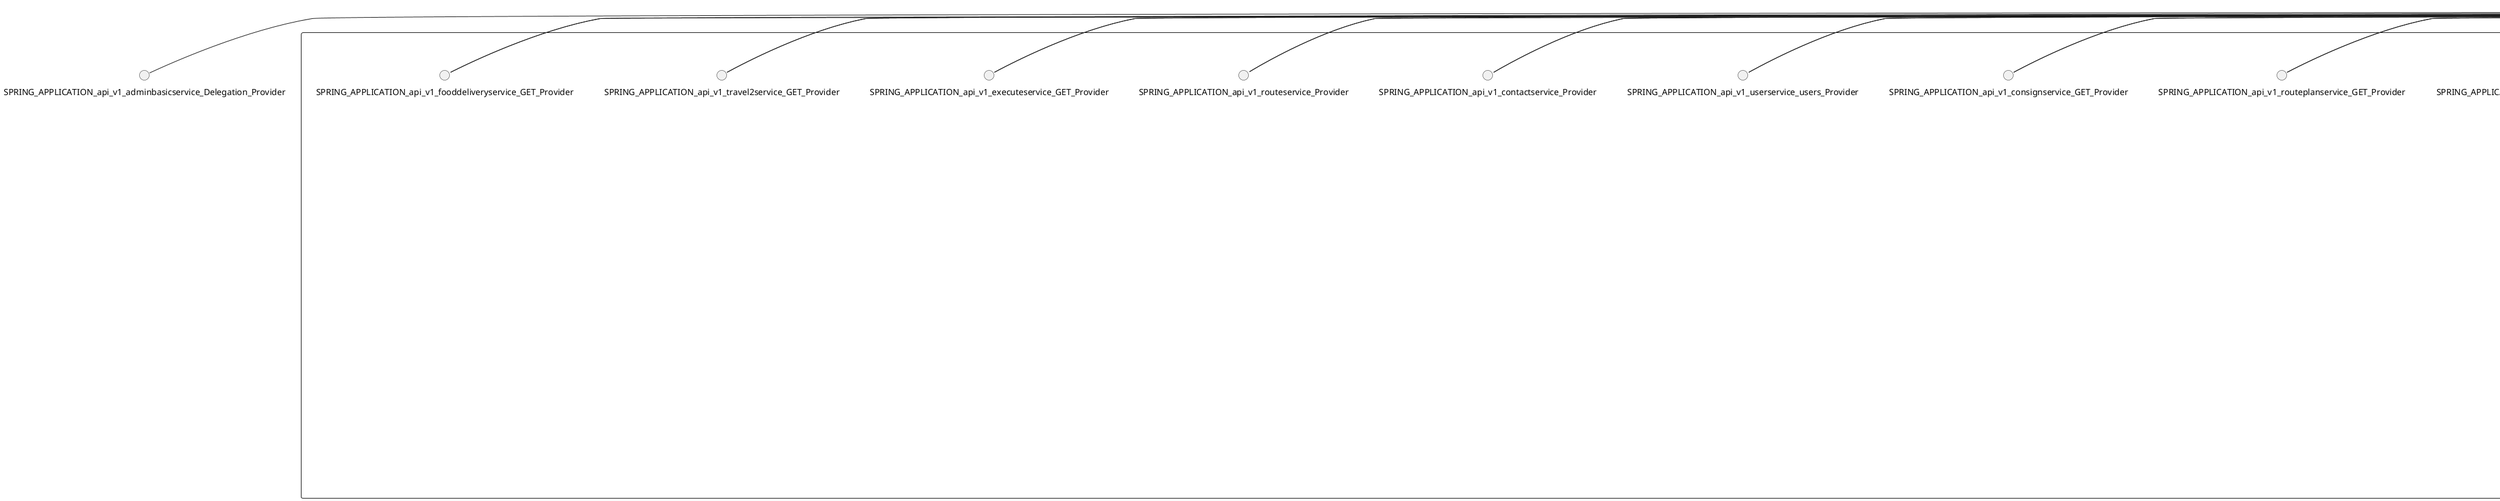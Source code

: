 @startuml
skinparam fixCircleLabelOverlapping true
() SPRING_APPLICATION_api_v1_adminbasicservice_Delegation_Provider
() SPRING_APPLICATION_api_v1_adminorderservice_GET_Delegation_Provider
() SPRING_APPLICATION_api_v1_adminrouteservice_GET_Delegation_Provider
() SPRING_APPLICATION_api_v1_admintravelservice_GET_Delegation_Provider
() SPRING_APPLICATION_api_v1_adminuserservice_users_Delegation_Provider
() SPRING_APPLICATION_api_v1_assuranceservice_Delegation_Provider
() SPRING_APPLICATION_api_v1_auth_POST_Delegation_Provider
() SPRING_APPLICATION_api_v1_basicservice_GET_Delegation_Provider
() SPRING_APPLICATION_api_v1_cancelservice_GET_Delegation_Provider
() SPRING_APPLICATION_api_v1_configservice_GET_Delegation_Provider
() SPRING_APPLICATION_api_v1_consignpriceservice_GET_Delegation_Provider
() SPRING_APPLICATION_api_v1_consignservice_GET_Delegation_Provider
() SPRING_APPLICATION_api_v1_contactservice_Delegation_Provider
() SPRING_APPLICATION_api_v1_executeservice_GET_Delegation_Provider
() SPRING_APPLICATION_api_v1_fooddeliveryservice_GET_Delegation_Provider
() SPRING_APPLICATION_api_v1_foodservice_Delegation_Provider
() SPRING_APPLICATION_api_v1_inside_pay_service_GET_Delegation_Provider
() SPRING_APPLICATION_api_v1_notifyservice_GET_Delegation_Provider
() SPRING_APPLICATION_api_v1_orderOtherService_Delegation_Provider
() SPRING_APPLICATION_api_v1_orderservice_Delegation_Provider
() SPRING_APPLICATION_api_v1_paymentservice_Delegation_Provider
() SPRING_APPLICATION_api_v1_preserveotherservice_GET_Delegation_Provider
() SPRING_APPLICATION_api_v1_preserveservice_GET_Delegation_Provider
() SPRING_APPLICATION_api_v1_priceservice_GET_Delegation_Provider
() SPRING_APPLICATION_api_v1_rebookservice_GET_Delegation_Provider
() SPRING_APPLICATION_api_v1_routeplanservice_GET_Delegation_Provider
() SPRING_APPLICATION_api_v1_routeservice_Delegation_Provider
() SPRING_APPLICATION_api_v1_seatservice_GET_Delegation_Provider
() SPRING_APPLICATION_api_v1_securityservice_Delegation_Provider
() SPRING_APPLICATION_api_v1_stationfoodservice_GET_Delegation_Provider
() SPRING_APPLICATION_api_v1_stationservice_GET_Delegation_Provider
() SPRING_APPLICATION_api_v1_trainfoodservice_GET_Delegation_Provider
() SPRING_APPLICATION_api_v1_trainservice_GET_Delegation_Provider
() SPRING_APPLICATION_api_v1_travel2service_GET_Delegation_Provider
() SPRING_APPLICATION_api_v1_travelplanservice_GET_Delegation_Provider
() SPRING_APPLICATION_api_v1_travelservice_GET_Delegation_Provider
() SPRING_APPLICATION_api_v1_users_Delegation_Provider
() SPRING_APPLICATION_api_v1_userservice_users_Delegation_Provider
() SPRING_APPLICATION_api_v1_verifycode_Delegation_Provider
() SPRING_APPLICATION_api_v1_waitorderservice_Delegation_Provider
component null {
SPRING_APPLICATION_api_v1_adminbasicservice_Delegation_Provider - SPRING_APPLICATION_api_v1_adminbasicservice_Provider
SPRING_APPLICATION_api_v1_adminbasicservice_Provider - [AdminBasicInfoController]
SPRING_APPLICATION_api_v1_adminorderservice_GET_Delegation_Provider - SPRING_APPLICATION_api_v1_adminorderservice_GET_Provider
SPRING_APPLICATION_api_v1_adminorderservice_GET_Provider - [AdminOrderController]
SPRING_APPLICATION_api_v1_adminrouteservice_GET_Delegation_Provider - SPRING_APPLICATION_api_v1_adminrouteservice_GET_Provider
SPRING_APPLICATION_api_v1_adminrouteservice_GET_Provider - [AdminRouteController]
SPRING_APPLICATION_api_v1_admintravelservice_GET_Delegation_Provider - SPRING_APPLICATION_api_v1_admintravelservice_GET_Provider
SPRING_APPLICATION_api_v1_admintravelservice_GET_Provider - [AdminTravelController]
SPRING_APPLICATION_api_v1_adminuserservice_users_Delegation_Provider - SPRING_APPLICATION_api_v1_adminuserservice_users_Provider
SPRING_APPLICATION_api_v1_adminuserservice_users_Provider - [AdminUserController]
SPRING_APPLICATION_api_v1_assuranceservice_Delegation_Provider - SPRING_APPLICATION_api_v1_assuranceservice_Provider
SPRING_APPLICATION_api_v1_assuranceservice_Provider - [AssuranceServiceImpl]
SPRING_APPLICATION_api_v1_auth_POST_Delegation_Provider - SPRING_APPLICATION_api_v1_auth_POST_Provider
SPRING_APPLICATION_api_v1_auth_POST_Provider - [TokenServiceImpl]
SPRING_APPLICATION_api_v1_basicservice_GET_Delegation_Provider - SPRING_APPLICATION_api_v1_basicservice_GET_Provider
SPRING_APPLICATION_api_v1_basicservice_GET_Provider - [BasicController]
SPRING_APPLICATION_api_v1_cancelservice_GET_Delegation_Provider - SPRING_APPLICATION_api_v1_cancelservice_GET_Provider
SPRING_APPLICATION_api_v1_cancelservice_GET_Provider - [CancelController]
SPRING_APPLICATION_api_v1_configservice_GET_Delegation_Provider - SPRING_APPLICATION_api_v1_configservice_GET_Provider
SPRING_APPLICATION_api_v1_configservice_GET_Provider - [ConfigServiceImpl]
SPRING_APPLICATION_api_v1_consignpriceservice_GET_Delegation_Provider - SPRING_APPLICATION_api_v1_consignpriceservice_GET_Provider
SPRING_APPLICATION_api_v1_consignpriceservice_GET_Provider - [ConsignPriceServiceImpl]
SPRING_APPLICATION_api_v1_consignservice_GET_Delegation_Provider - SPRING_APPLICATION_api_v1_consignservice_GET_Provider
SPRING_APPLICATION_api_v1_consignservice_GET_Provider - [ConsignController]
SPRING_APPLICATION_api_v1_contactservice_Delegation_Provider - SPRING_APPLICATION_api_v1_contactservice_Provider
SPRING_APPLICATION_api_v1_contactservice_Provider - [ContactsServiceImpl]
SPRING_APPLICATION_api_v1_executeservice_GET_Delegation_Provider - SPRING_APPLICATION_api_v1_executeservice_GET_Provider
SPRING_APPLICATION_api_v1_executeservice_GET_Provider - [ExecuteServiceImpl]
SPRING_APPLICATION_api_v1_fooddeliveryservice_GET_Delegation_Provider - SPRING_APPLICATION_api_v1_fooddeliveryservice_GET_Provider
SPRING_APPLICATION_api_v1_fooddeliveryservice_GET_Provider - [FoodDeliveryServiceImpl]
SPRING_APPLICATION_api_v1_foodservice_Delegation_Provider - SPRING_APPLICATION_api_v1_foodservice_Provider
SPRING_APPLICATION_api_v1_foodservice_Provider - [FoodServiceImpl]
SPRING_APPLICATION_api_v1_inside_pay_service_GET_Delegation_Provider - SPRING_APPLICATION_api_v1_inside_pay_service_GET_Provider
SPRING_APPLICATION_api_v1_inside_pay_service_GET_Provider - [InsidePaymentServiceImpl]
SPRING_APPLICATION_api_v1_notifyservice_GET_Delegation_Provider - SPRING_APPLICATION_api_v1_notifyservice_GET_Provider
SPRING_APPLICATION_api_v1_notifyservice_GET_Provider - [NotificationController]
SPRING_APPLICATION_api_v1_orderOtherService_Delegation_Provider - SPRING_APPLICATION_api_v1_orderOtherService_Provider
SPRING_APPLICATION_api_v1_orderOtherService_Provider - [OrderOtherController]
SPRING_APPLICATION_api_v1_orderservice_Delegation_Provider - SPRING_APPLICATION_api_v1_orderservice_Provider
SPRING_APPLICATION_api_v1_orderservice_Provider - [OrderServiceImpl]
SPRING_APPLICATION_api_v1_paymentservice_Delegation_Provider - SPRING_APPLICATION_api_v1_paymentservice_Provider
SPRING_APPLICATION_api_v1_paymentservice_Provider - [PaymentController]
SPRING_APPLICATION_api_v1_preserveotherservice_GET_Delegation_Provider - SPRING_APPLICATION_api_v1_preserveotherservice_GET_Provider
SPRING_APPLICATION_api_v1_preserveotherservice_GET_Provider - [PreserveOtherController]
SPRING_APPLICATION_api_v1_preserveservice_GET_Delegation_Provider - SPRING_APPLICATION_api_v1_preserveservice_GET_Provider
SPRING_APPLICATION_api_v1_preserveservice_GET_Provider - [PreserveServiceImpl]
SPRING_APPLICATION_api_v1_priceservice_GET_Delegation_Provider - SPRING_APPLICATION_api_v1_priceservice_GET_Provider
SPRING_APPLICATION_api_v1_priceservice_GET_Provider - [PriceServiceImpl]
SPRING_APPLICATION_api_v1_rebookservice_GET_Delegation_Provider - SPRING_APPLICATION_api_v1_rebookservice_GET_Provider
SPRING_APPLICATION_api_v1_rebookservice_GET_Provider - [RebookServiceImpl]
SPRING_APPLICATION_api_v1_routeplanservice_GET_Delegation_Provider - SPRING_APPLICATION_api_v1_routeplanservice_GET_Provider
SPRING_APPLICATION_api_v1_routeplanservice_GET_Provider - [RoutePlanServiceImpl]
SPRING_APPLICATION_api_v1_routeservice_Delegation_Provider - SPRING_APPLICATION_api_v1_routeservice_Provider
SPRING_APPLICATION_api_v1_routeservice_Provider - [RouteController]
SPRING_APPLICATION_api_v1_seatservice_GET_Delegation_Provider - SPRING_APPLICATION_api_v1_seatservice_GET_Provider
SPRING_APPLICATION_api_v1_seatservice_GET_Provider - [SeatController]
SPRING_APPLICATION_api_v1_securityservice_Delegation_Provider - SPRING_APPLICATION_api_v1_securityservice_Provider
SPRING_APPLICATION_api_v1_securityservice_Provider - [SecurityController]
SPRING_APPLICATION_api_v1_stationfoodservice_GET_Delegation_Provider - SPRING_APPLICATION_api_v1_stationfoodservice_GET_Provider
SPRING_APPLICATION_api_v1_stationfoodservice_GET_Provider - [StationFoodServiceImpl]
SPRING_APPLICATION_api_v1_stationservice_GET_Delegation_Provider - SPRING_APPLICATION_api_v1_stationservice_GET_Provider
SPRING_APPLICATION_api_v1_stationservice_GET_Provider - [StationController]
SPRING_APPLICATION_api_v1_trainfoodservice_GET_Delegation_Provider - SPRING_APPLICATION_api_v1_trainfoodservice_GET_Provider
SPRING_APPLICATION_api_v1_trainfoodservice_GET_Provider - [TrainFoodController]
SPRING_APPLICATION_api_v1_trainservice_GET_Delegation_Provider - SPRING_APPLICATION_api_v1_trainservice_GET_Provider
SPRING_APPLICATION_api_v1_trainservice_GET_Provider - [TrainController]
SPRING_APPLICATION_api_v1_travel2service_GET_Delegation_Provider - SPRING_APPLICATION_api_v1_travel2service_GET_Provider
SPRING_APPLICATION_api_v1_travel2service_GET_Provider - [TravelServiceImpl]
SPRING_APPLICATION_api_v1_travelplanservice_GET_Delegation_Provider - SPRING_APPLICATION_api_v1_travelplanservice_GET_Provider
SPRING_APPLICATION_api_v1_travelplanservice_GET_Provider - [TravelPlanServiceImpl]
SPRING_APPLICATION_api_v1_travelservice_GET_Delegation_Provider - SPRING_APPLICATION_api_v1_travelservice_GET_Provider
SPRING_APPLICATION_api_v1_travelservice_GET_Provider - [TravelServiceImpl]
SPRING_APPLICATION_api_v1_users_Delegation_Provider - SPRING_APPLICATION_api_v1_users_Provider
SPRING_APPLICATION_api_v1_users_Provider - [TokenServiceImpl]
SPRING_APPLICATION_api_v1_userservice_users_Delegation_Provider - SPRING_APPLICATION_api_v1_userservice_users_Provider
SPRING_APPLICATION_api_v1_userservice_users_Provider - [user_controller_UserController]
SPRING_APPLICATION_api_v1_verifycode_Delegation_Provider - SPRING_APPLICATION_api_v1_verifycode_Provider
SPRING_APPLICATION_api_v1_verifycode_Provider - [VerifyCodeController]
SPRING_APPLICATION_api_v1_waitorderservice_Delegation_Provider - SPRING_APPLICATION_api_v1_waitorderservice_Provider
SPRING_APPLICATION_api_v1_waitorderservice_Provider - [WaitListOrderController]
[adminbasic_controller_AdminBasicInfoController_Assembly_Context] -(0- [adminbasic_service_AdminBasicInfoServiceImpl_Assembly_Context] : adminbasic_service_AdminBasicInfoService_Provider
[adminbasic_controller_AdminBasicInfoController_Assembly_Context] -(0- [adminbasic_service_AdminBasicInfoService_Assembly_Context] : adminbasic_service_AdminBasicInfoService_Provider
[adminbasic_service_AdminBasicInfoServiceImpl_Assembly_Context] -(0- [adminbasic_service_DiscoveryClient_Provider_Assembly_Context] : adminbasic_service_DiscoveryClient_Provider
[adminbasic_service_AdminBasicInfoServiceImpl_Assembly_Context] -(0- [adminbasic_service_RestTemplate_Provider_Assembly_Context] : adminbasic_service_RestTemplate_Provider
[adminorder_controller_AdminOrderController_Assembly_Context] -(0- [adminorder_service_AdminOrderService_Assembly_Context] : adminorder_service_AdminOrderService_Provider
[adminorder_controller_AdminOrderController_Assembly_Context] -(0- [adminorder_service_AdminOrderServiceImpl_Assembly_Context] : adminorder_service_AdminOrderService_Provider
[adminorder_service_AdminOrderServiceImpl_Assembly_Context] -(0- [adminorder_service_DiscoveryClient_Provider_Assembly_Context] : adminorder_service_DiscoveryClient_Provider
[adminorder_service_AdminOrderServiceImpl_Assembly_Context] -(0- [adminorder_service_RestTemplate_Provider_Assembly_Context] : adminorder_service_RestTemplate_Provider
[adminroute_controller_AdminRouteController_Assembly_Context] -(0- [adminroute_service_AdminRouteServiceImpl_Assembly_Context] : adminroute_service_AdminRouteService_Provider
[adminroute_controller_AdminRouteController_Assembly_Context] -(0- [adminroute_service_AdminRouteService_Assembly_Context] : adminroute_service_AdminRouteService_Provider
[adminroute_service_AdminRouteServiceImpl_Assembly_Context] -(0- [adminroute_service_DiscoveryClient_Provider_Assembly_Context] : adminroute_service_DiscoveryClient_Provider
[adminroute_service_AdminRouteServiceImpl_Assembly_Context] -(0- [adminroute_service_RestTemplate_Provider_Assembly_Context] : adminroute_service_RestTemplate_Provider
[admintravel_controller_AdminTravelController_Assembly_Context] -(0- [admintravel_service_AdminTravelServiceImpl_Assembly_Context] : admintravel_service_AdminTravelService_Provider
[admintravel_controller_AdminTravelController_Assembly_Context] -(0- [admintravel_service_AdminTravelService_Assembly_Context] : admintravel_service_AdminTravelService_Provider
[admintravel_service_AdminTravelServiceImpl_Assembly_Context] -(0- [admintravel_service_DiscoveryClient_Provider_Assembly_Context] : admintravel_service_DiscoveryClient_Provider
[admintravel_service_AdminTravelServiceImpl_Assembly_Context] -(0- [admintravel_service_RestTemplate_Provider_Assembly_Context] : admintravel_service_RestTemplate_Provider
[adminuser_controller_AdminUserController_Assembly_Context] -(0- [adminuser_service_AdminUserServiceImpl_Assembly_Context] : adminuser_service_AdminUserService_Provider
[adminuser_controller_AdminUserController_Assembly_Context] -(0- [adminuser_service_AdminUserService_Assembly_Context] : adminuser_service_AdminUserService_Provider
[adminuser_service_AdminUserServiceImpl_Assembly_Context] -(0- [adminuser_service_DiscoveryClient_Provider_Assembly_Context] : adminuser_service_DiscoveryClient_Provider
[adminuser_service_AdminUserServiceImpl_Assembly_Context] -(0- [adminuser_service_RestTemplate_Provider_Assembly_Context] : adminuser_service_RestTemplate_Provider
[assurance_service_AssuranceServiceImpl_Assembly_Context] -(0- [assurance_repository_AssuranceRepository_Assembly_Context] : assurance_repository_AssuranceRepository_Provider
[assurance_controller_AssuranceController_Assembly_Context] -(0- [assurance_service_AssuranceServiceImpl_Assembly_Context] : assurance_service_AssuranceService_Provider
[assurance_controller_AssuranceController_Assembly_Context] -(0- [assurance_service_AssuranceService_Assembly_Context] : assurance_service_AssuranceService_Provider
[auth_service_impl_TokenServiceImpl_Assembly_Context] -(0- [auth_repository_UserRepository_Assembly_Context] : auth_repository_UserRepository_Provider
[auth_service_impl_UserServiceImpl_Assembly_Context] -(0- [auth_repository_UserRepository_Assembly_Context] : auth_repository_UserRepository_Provider
[auth_service_impl_TokenServiceImpl_Assembly_Context] -(0- [auth_security_jwt_JWTProvider_Assembly_Context] : auth_security_jwt_JWTProvider_Provider
[auth_controller_UserController_Assembly_Context] -(0- [auth_service_TokenService_Assembly_Context] : auth_service_TokenService_Provider
[auth_controller_UserController_Assembly_Context] -(0- [auth_service_impl_TokenServiceImpl_Assembly_Context] : auth_service_TokenService_Provider
[auth_controller_UserController_Assembly_Context] -(0- [auth_service_impl_UserServiceImpl_Assembly_Context] : auth_service_UserService_Provider
[auth_controller_AuthController_Assembly_Context] -(0- [auth_service_impl_UserServiceImpl_Assembly_Context] : auth_service_UserService_Provider
[auth_controller_UserController_Assembly_Context] -(0- [auth_service_UserService_Assembly_Context] : auth_service_UserService_Provider
[auth_controller_AuthController_Assembly_Context] -(0- [auth_service_UserService_Assembly_Context] : auth_service_UserService_Provider
[auth_service_impl_TokenServiceImpl_Assembly_Context] -(0- [auth_service_impl_AuthenticationManager_Provider_Assembly_Context] : auth_service_impl_AuthenticationManager_Provider
[auth_service_impl_TokenServiceImpl_Assembly_Context] -(0- [auth_service_impl_DiscoveryClient_Provider_Assembly_Context] : auth_service_impl_DiscoveryClient_Provider
[auth_service_impl_UserServiceImpl_Assembly_Context] -(0- [auth_service_impl_PasswordEncoder_Provider_Assembly_Context] : auth_service_impl_PasswordEncoder_Provider
[auth_service_impl_TokenServiceImpl_Assembly_Context] -(0- [auth_service_impl_RestTemplate_Provider_Assembly_Context] : auth_service_impl_RestTemplate_Provider
[cancel_controller_CancelController_Assembly_Context] -(0- [cancel_service_CancelService_Assembly_Context] : cancel_service_CancelService_Provider
[cancel_controller_CancelController_Assembly_Context] -(0- [cancel_service_CancelServiceImpl_Assembly_Context] : cancel_service_CancelService_Provider
[cancel_service_CancelServiceImpl_Assembly_Context] -(0- [cancel_service_DiscoveryClient_Provider_Assembly_Context] : cancel_service_DiscoveryClient_Provider
[cancel_service_CancelServiceImpl_Assembly_Context] -(0- [cancel_service_RestTemplate_Provider_Assembly_Context] : cancel_service_RestTemplate_Provider
[com_trainticket_service_PaymentServiceImpl_Assembly_Context] -(0- [com_trainticket_repository_AddMoneyRepository_Assembly_Context] : com_trainticket_repository_AddMoneyRepository_Provider
[com_trainticket_service_PaymentServiceImpl_Assembly_Context] -(0- [com_trainticket_repository_PaymentRepository_Assembly_Context] : com_trainticket_repository_PaymentRepository_Provider
[com_trainticket_controller_PaymentController_Assembly_Context] -(0- [com_trainticket_service_PaymentService_Assembly_Context] : com_trainticket_service_PaymentService_Provider
[com_trainticket_controller_PaymentController_Assembly_Context] -(0- [com_trainticket_service_PaymentServiceImpl_Assembly_Context] : com_trainticket_service_PaymentService_Provider
[config_service_ConfigServiceImpl_Assembly_Context] -(0- [config_repository_ConfigRepository_Assembly_Context] : config_repository_ConfigRepository_Provider
[config_controller_ConfigController_Assembly_Context] -(0- [config_service_ConfigServiceImpl_Assembly_Context] : config_service_ConfigService_Provider
[config_controller_ConfigController_Assembly_Context] -(0- [config_service_ConfigService_Assembly_Context] : config_service_ConfigService_Provider
[consign_service_ConsignServiceImpl_Assembly_Context] -(0- [consign_repository_ConsignRepository_Assembly_Context] : consign_repository_ConsignRepository_Provider
[consign_controller_ConsignController_Assembly_Context] -(0- [consign_service_ConsignService_Assembly_Context] : consign_service_ConsignService_Provider
[consign_controller_ConsignController_Assembly_Context] -(0- [consign_service_ConsignServiceImpl_Assembly_Context] : consign_service_ConsignService_Provider
[consign_service_ConsignServiceImpl_Assembly_Context] -(0- [consign_service_DiscoveryClient_Provider_Assembly_Context] : consign_service_DiscoveryClient_Provider
[consign_service_ConsignServiceImpl_Assembly_Context] -(0- [consign_service_RestTemplate_Provider_Assembly_Context] : consign_service_RestTemplate_Provider
[consignprice_service_ConsignPriceServiceImpl_Assembly_Context] -(0- [consignprice_repository_ConsignPriceConfigRepository_Assembly_Context] : consignprice_repository_ConsignPriceConfigRepository_Provider
[consignprice_controller_ConsignPriceController_Assembly_Context] -(0- [consignprice_service_ConsignPriceService_Assembly_Context] : consignprice_service_ConsignPriceService_Provider
[consignprice_controller_ConsignPriceController_Assembly_Context] -(0- [consignprice_service_ConsignPriceServiceImpl_Assembly_Context] : consignprice_service_ConsignPriceService_Provider
[contacts_service_ContactsServiceImpl_Assembly_Context] -(0- [contacts_repository_ContactsRepository_Assembly_Context] : contacts_repository_ContactsRepository_Provider
[contacts_controller_ContactsController_Assembly_Context] -(0- [contacts_service_ContactsService_Assembly_Context] : contacts_service_ContactsService_Provider
[contacts_controller_ContactsController_Assembly_Context] -(0- [contacts_service_ContactsServiceImpl_Assembly_Context] : contacts_service_ContactsService_Provider
[execute_serivce_ExecuteServiceImpl_Assembly_Context] -(0- [execute_serivce_DiscoveryClient_Provider_Assembly_Context] : execute_serivce_DiscoveryClient_Provider
[execute_controller_ExecuteControlller_Assembly_Context] -(0- [execute_serivce_ExecuteServiceImpl_Assembly_Context] : execute_serivce_ExecuteService_Provider
[execute_controller_ExecuteControlller_Assembly_Context] -(0- [execute_serivce_ExecuteService_Assembly_Context] : execute_serivce_ExecuteService_Provider
[execute_serivce_ExecuteServiceImpl_Assembly_Context] -(0- [execute_serivce_RestTemplate_Provider_Assembly_Context] : execute_serivce_RestTemplate_Provider
[fdse_microservice_service_StationServiceImpl_Assembly_Context] -(0- [fdse_microservice_repository_StationRepository_Assembly_Context] : fdse_microservice_repository_StationRepository_Provider
[fdse_microservice_controller_BasicController_Assembly_Context] -(0- [fdse_microservice_service_BasicServiceImpl_Assembly_Context] : fdse_microservice_service_BasicService_Provider
[fdse_microservice_controller_BasicController_Assembly_Context] -(0- [fdse_microservice_service_BasicService_Assembly_Context] : fdse_microservice_service_BasicService_Provider
[fdse_microservice_service_BasicServiceImpl_Assembly_Context] -(0- [fdse_microservice_service_DiscoveryClient_Provider_Assembly_Context] : fdse_microservice_service_DiscoveryClient_Provider
[fdse_microservice_service_BasicServiceImpl_Assembly_Context] -(0- [fdse_microservice_service_RestTemplate_Provider_Assembly_Context] : fdse_microservice_service_RestTemplate_Provider
[fdse_microservice_controller_StationController_Assembly_Context] -(0- [fdse_microservice_service_StationServiceImpl_Assembly_Context] : fdse_microservice_service_StationService_Provider
[fdse_microservice_controller_StationController_Assembly_Context] -(0- [fdse_microservice_service_StationService_Assembly_Context] : fdse_microservice_service_StationService_Provider
[food_delivery_service_FoodDeliveryServiceImpl_Assembly_Context] -(0- [food_delivery_repository_FoodDeliveryOrderRepository_Assembly_Context] : food_delivery_repository_FoodDeliveryOrderRepository_Provider
[food_delivery_service_FoodDeliveryServiceImpl_Assembly_Context] -(0- [food_delivery_service_DiscoveryClient_Provider_Assembly_Context] : food_delivery_service_DiscoveryClient_Provider
[food_delivery_controller_FoodDeliveryController_Assembly_Context] -(0- [food_delivery_service_FoodDeliveryServiceImpl_Assembly_Context] : food_delivery_service_FoodDeliveryService_Provider
[food_delivery_controller_FoodDeliveryController_Assembly_Context] -(0- [food_delivery_service_FoodDeliveryService_Assembly_Context] : food_delivery_service_FoodDeliveryService_Provider
[food_delivery_service_FoodDeliveryServiceImpl_Assembly_Context] -(0- [food_delivery_service_RestTemplate_Provider_Assembly_Context] : food_delivery_service_RestTemplate_Provider
[food_service_StationFoodServiceImpl_Assembly_Context] -(0- [food_repository_StationFoodRepository_Assembly_Context] : food_repository_StationFoodRepository_Provider
[food_controller_StationFoodController_Assembly_Context] -(0- [food_service_StationFoodServiceImpl_Assembly_Context] : food_service_StationFoodService_Provider
[food_controller_StationFoodController_Assembly_Context] -(0- [food_service_StationFoodService_Assembly_Context] : food_service_StationFoodService_Provider
[foodsearch_service_FoodServiceImpl_Assembly_Context] -(0- [foodsearch_mq_RabbitSend_Assembly_Context] : foodsearch_mq_RabbitSend_Provider
[foodsearch_controller_FoodController_Assembly_Context] -(0- [foodsearch_mq_RabbitSend_Assembly_Context] : foodsearch_mq_RabbitSend_Provider
[foodsearch_service_FoodServiceImpl_Assembly_Context] -(0- [foodsearch_repository_FoodOrderRepository_Assembly_Context] : foodsearch_repository_FoodOrderRepository_Provider
[foodsearch_service_FoodServiceImpl_Assembly_Context] -(0- [foodsearch_service_DiscoveryClient_Provider_Assembly_Context] : foodsearch_service_DiscoveryClient_Provider
[foodsearch_controller_FoodController_Assembly_Context] -(0- [foodsearch_service_FoodService_Assembly_Context] : foodsearch_service_FoodService_Provider
[foodsearch_controller_FoodController_Assembly_Context] -(0- [foodsearch_service_FoodServiceImpl_Assembly_Context] : foodsearch_service_FoodService_Provider
[foodsearch_service_FoodServiceImpl_Assembly_Context] -(0- [foodsearch_service_RestTemplate_Provider_Assembly_Context] : foodsearch_service_RestTemplate_Provider
[inside_payment_service_InsidePaymentServiceImpl_Assembly_Context] -(0- [inside_payment_repository_AddMoneyRepository_Assembly_Context] : inside_payment_repository_AddMoneyRepository_Provider
[inside_payment_service_InsidePaymentServiceImpl_Assembly_Context] -(0- [inside_payment_repository_PaymentRepository_Assembly_Context] : inside_payment_repository_PaymentRepository_Provider
[inside_payment_controller_InsidePaymentController_Assembly_Context] -(0- [inside_payment_service_InsidePaymentServiceImpl_Assembly_Context] : inside_payment_service_InsidePaymentService_Provider
[inside_payment_controller_InsidePaymentController_Assembly_Context] -(0- [inside_payment_service_InsidePaymentService_Assembly_Context] : inside_payment_service_InsidePaymentService_Provider
[inside_payment_service_InsidePaymentServiceImpl_Assembly_Context] -(0- [inside_payment_service_RestTemplate_Provider_Assembly_Context] : inside_payment_service_RestTemplate_Provider
[notification_controller_NotificationController_Assembly_Context] -(0- [notification_mq_RabbitSend_Assembly_Context] : notification_mq_RabbitSend_Provider
[notification_service_MailService_Assembly_Context] -(0- [notification_service_Configuration_Provider_Assembly_Context] : notification_service_Configuration_Provider
[notification_service_NotificationServiceImpl_Assembly_Context] -(0- [notification_service_JavaMailSender_Provider_Assembly_Context] : notification_service_JavaMailSender_Provider
[notification_service_MailService_Assembly_Context] -(0- [notification_service_JavaMailSender_Provider_Assembly_Context] : notification_service_JavaMailSender_Provider
[notification_service_NotificationServiceImpl_Assembly_Context] -(0- [notification_service_MailService_Assembly_Context] : notification_service_MailService_Provider
[notification_controller_NotificationController_Assembly_Context] -(0- [notification_service_NotificationServiceImpl_Assembly_Context] : notification_service_NotificationService_Provider
[notification_controller_NotificationController_Assembly_Context] -(0- [notification_service_NotificationService_Assembly_Context] : notification_service_NotificationService_Provider
[order_service_OrderServiceImpl_Assembly_Context] -(0- [order_repository_OrderRepository_Assembly_Context] : order_repository_OrderRepository_Provider
[order_service_OrderServiceImpl_Assembly_Context] -(0- [order_service_DiscoveryClient_Provider_Assembly_Context] : order_service_DiscoveryClient_Provider
[order_controller_OrderController_Assembly_Context] -(0- [order_service_OrderService_Assembly_Context] : order_service_OrderService_Provider
[order_controller_OrderController_Assembly_Context] -(0- [order_service_OrderServiceImpl_Assembly_Context] : order_service_OrderService_Provider
[order_service_OrderServiceImpl_Assembly_Context] -(0- [order_service_RestTemplate_Provider_Assembly_Context] : order_service_RestTemplate_Provider
[other_service_OrderOtherServiceImpl_Assembly_Context] -(0- [other_repository_OrderOtherRepository_Assembly_Context] : other_repository_OrderOtherRepository_Provider
[other_service_OrderOtherServiceImpl_Assembly_Context] -(0- [other_service_DiscoveryClient_Provider_Assembly_Context] : other_service_DiscoveryClient_Provider
[other_controller_OrderOtherController_Assembly_Context] -(0- [other_service_OrderOtherServiceImpl_Assembly_Context] : other_service_OrderOtherService_Provider
[other_controller_OrderOtherController_Assembly_Context] -(0- [other_service_OrderOtherService_Assembly_Context] : other_service_OrderOtherService_Provider
[other_service_OrderOtherServiceImpl_Assembly_Context] -(0- [other_service_RestTemplate_Provider_Assembly_Context] : other_service_RestTemplate_Provider
[plan_service_RoutePlanServiceImpl_Assembly_Context] -(0- [plan_service_DiscoveryClient_Provider_Assembly_Context] : plan_service_DiscoveryClient_Provider
[plan_service_RoutePlanServiceImpl_Assembly_Context] -(0- [plan_service_RestTemplate_Provider_Assembly_Context] : plan_service_RestTemplate_Provider
[plan_controller_RoutePlanController_Assembly_Context] -(0- [plan_service_RoutePlanService_Assembly_Context] : plan_service_RoutePlanService_Provider
[plan_controller_RoutePlanController_Assembly_Context] -(0- [plan_service_RoutePlanServiceImpl_Assembly_Context] : plan_service_RoutePlanService_Provider
[preserveOther_service_PreserveOtherServiceImpl_Assembly_Context] -(0- [preserveOther_mq_RabbitSend_Assembly_Context] : preserveOther_mq_RabbitSend_Provider
[preserveOther_service_PreserveOtherServiceImpl_Assembly_Context] -(0- [preserveOther_service_DiscoveryClient_Provider_Assembly_Context] : preserveOther_service_DiscoveryClient_Provider
[preserveOther_controller_PreserveOtherController_Assembly_Context] -(0- [preserveOther_service_PreserveOtherServiceImpl_Assembly_Context] : preserveOther_service_PreserveOtherService_Provider
[preserveOther_controller_PreserveOtherController_Assembly_Context] -(0- [preserveOther_service_PreserveOtherService_Assembly_Context] : preserveOther_service_PreserveOtherService_Provider
[preserveOther_service_PreserveOtherServiceImpl_Assembly_Context] -(0- [preserveOther_service_RestTemplate_Provider_Assembly_Context] : preserveOther_service_RestTemplate_Provider
[preserve_service_PreserveServiceImpl_Assembly_Context] -(0- [preserve_mq_RabbitSend_Assembly_Context] : preserve_mq_RabbitSend_Provider
[preserve_service_PreserveServiceImpl_Assembly_Context] -(0- [preserve_service_DiscoveryClient_Provider_Assembly_Context] : preserve_service_DiscoveryClient_Provider
[preserve_controller_PreserveController_Assembly_Context] -(0- [preserve_service_PreserveService_Assembly_Context] : preserve_service_PreserveService_Provider
[preserve_controller_PreserveController_Assembly_Context] -(0- [preserve_service_PreserveServiceImpl_Assembly_Context] : preserve_service_PreserveService_Provider
[preserve_service_PreserveServiceImpl_Assembly_Context] -(0- [preserve_service_RestTemplate_Provider_Assembly_Context] : preserve_service_RestTemplate_Provider
[price_service_PriceServiceImpl_Assembly_Context] -(0- [price_repository_PriceConfigRepository_Assembly_Context] : price_repository_PriceConfigRepository_Provider
[price_controller_PriceController_Assembly_Context] -(0- [price_service_PriceServiceImpl_Assembly_Context] : price_service_PriceService_Provider
[price_controller_PriceController_Assembly_Context] -(0- [price_service_PriceService_Assembly_Context] : price_service_PriceService_Provider
[rebook_service_RebookServiceImpl_Assembly_Context] -(0- [rebook_service_DiscoveryClient_Provider_Assembly_Context] : rebook_service_DiscoveryClient_Provider
[rebook_controller_RebookController_Assembly_Context] -(0- [rebook_service_RebookServiceImpl_Assembly_Context] : rebook_service_RebookService_Provider
[rebook_controller_RebookController_Assembly_Context] -(0- [rebook_service_RebookService_Assembly_Context] : rebook_service_RebookService_Provider
[rebook_service_RebookServiceImpl_Assembly_Context] -(0- [rebook_service_RestTemplate_Provider_Assembly_Context] : rebook_service_RestTemplate_Provider
[route_service_RouteServiceImpl_Assembly_Context] -(0- [route_repository_RouteRepository_Assembly_Context] : route_repository_RouteRepository_Provider
[route_controller_RouteController_Assembly_Context] -(0- [route_service_RouteServiceImpl_Assembly_Context] : route_service_RouteService_Provider
[route_controller_RouteController_Assembly_Context] -(0- [route_service_RouteService_Assembly_Context] : route_service_RouteService_Provider
[seat_service_SeatServiceImpl_Assembly_Context] -(0- [seat_service_DiscoveryClient_Provider_Assembly_Context] : seat_service_DiscoveryClient_Provider
[seat_service_SeatServiceImpl_Assembly_Context] -(0- [seat_service_RestTemplate_Provider_Assembly_Context] : seat_service_RestTemplate_Provider
[seat_controller_SeatController_Assembly_Context] -(0- [seat_service_SeatService_Assembly_Context] : seat_service_SeatService_Provider
[seat_controller_SeatController_Assembly_Context] -(0- [seat_service_SeatServiceImpl_Assembly_Context] : seat_service_SeatService_Provider
[security_service_SecurityServiceImpl_Assembly_Context] -(0- [security_repository_SecurityRepository_Assembly_Context] : security_repository_SecurityRepository_Provider
[security_service_SecurityServiceImpl_Assembly_Context] -(0- [security_service_DiscoveryClient_Provider_Assembly_Context] : security_service_DiscoveryClient_Provider
[security_service_SecurityServiceImpl_Assembly_Context] -(0- [security_service_RestTemplate_Provider_Assembly_Context] : security_service_RestTemplate_Provider
[security_controller_SecurityController_Assembly_Context] -(0- [security_service_SecurityServiceImpl_Assembly_Context] : security_service_SecurityService_Provider
[security_controller_SecurityController_Assembly_Context] -(0- [security_service_SecurityService_Assembly_Context] : security_service_SecurityService_Provider
[trainFood_service_TrainFoodServiceImpl_Assembly_Context] -(0- [trainFood_repository_TrainFoodRepository_Assembly_Context] : trainFood_repository_TrainFoodRepository_Provider
[trainFood_controller_TrainFoodController_Assembly_Context] -(0- [trainFood_service_TrainFoodService_Assembly_Context] : trainFood_service_TrainFoodService_Provider
[trainFood_controller_TrainFoodController_Assembly_Context] -(0- [trainFood_service_TrainFoodServiceImpl_Assembly_Context] : trainFood_service_TrainFoodService_Provider
[train_service_TrainServiceImpl_Assembly_Context] -(0- [train_repository_TrainTypeRepository_Assembly_Context] : train_repository_TrainTypeRepository_Provider
[train_controller_TrainController_Assembly_Context] -(0- [train_service_TrainServiceImpl_Assembly_Context] : train_service_TrainService_Provider
[train_controller_TrainController_Assembly_Context] -(0- [train_service_TrainService_Assembly_Context] : train_service_TrainService_Provider
[travel2_service_TravelServiceImpl_Assembly_Context] -(0- [travel2_repository_TripRepository_Assembly_Context] : travel2_repository_TripRepository_Provider
[travel2_service_TravelServiceImpl_Assembly_Context] -(0- [travel2_service_DiscoveryClient_Provider_Assembly_Context] : travel2_service_DiscoveryClient_Provider
[travel2_service_TravelServiceImpl_Assembly_Context] -(0- [travel2_service_RestTemplate_Provider_Assembly_Context] : travel2_service_RestTemplate_Provider
[travel2_controller_Travel2Controller_Assembly_Context] -(0- [travel2_service_TravelService_Assembly_Context] : travel2_service_TravelService_Provider
[travel2_controller_Travel2Controller_Assembly_Context] -(0- [travel2_service_TravelServiceImpl_Assembly_Context] : travel2_service_TravelService_Provider
[travel_service_TravelServiceImpl_Assembly_Context] -(0- [travel_repository_TripRepository_Assembly_Context] : travel_repository_TripRepository_Provider
[travel_service_TravelServiceImpl_Assembly_Context] -(0- [travel_service_DiscoveryClient_Provider_Assembly_Context] : travel_service_DiscoveryClient_Provider
[travel_service_TravelServiceImpl_Assembly_Context] -(0- [travel_service_RestTemplate_Provider_Assembly_Context] : travel_service_RestTemplate_Provider
[travel_controller_TravelController_Assembly_Context] -(0- [travel_service_TravelServiceImpl_Assembly_Context] : travel_service_TravelService_Provider
[travel_controller_TravelController_Assembly_Context] -(0- [travel_service_TravelService_Assembly_Context] : travel_service_TravelService_Provider
[travelplan_service_TravelPlanServiceImpl_Assembly_Context] -(0- [travelplan_service_DiscoveryClient_Provider_Assembly_Context] : travelplan_service_DiscoveryClient_Provider
[travelplan_service_TravelPlanServiceImpl_Assembly_Context] -(0- [travelplan_service_RestTemplate_Provider_Assembly_Context] : travelplan_service_RestTemplate_Provider
[travelplan_controller_TravelPlanController_Assembly_Context] -(0- [travelplan_service_TravelPlanService_Assembly_Context] : travelplan_service_TravelPlanService_Provider
[travelplan_controller_TravelPlanController_Assembly_Context] -(0- [travelplan_service_TravelPlanServiceImpl_Assembly_Context] : travelplan_service_TravelPlanService_Provider
[user_service_impl_UserServiceImpl_Assembly_Context] -(0- [user_repository_UserRepository_Assembly_Context] : user_repository_UserRepository_Provider
[user_controller_UserController_Assembly_Context] -(0- [user_service_UserService_Assembly_Context] : user_service_UserService_Provider
[user_controller_UserController_Assembly_Context] -(0- [user_service_impl_UserServiceImpl_Assembly_Context] : user_service_UserService_Provider
[user_service_impl_UserServiceImpl_Assembly_Context] -(0- [user_service_impl_DiscoveryClient_Provider_Assembly_Context] : user_service_impl_DiscoveryClient_Provider
[user_service_impl_UserServiceImpl_Assembly_Context] -(0- [user_service_impl_RestTemplate_Provider_Assembly_Context] : user_service_impl_RestTemplate_Provider
[verifycode_controller_VerifyCodeController_Assembly_Context] -(0- [verifycode_service_impl_VerifyCodeServiceImpl_Assembly_Context] : verifycode_service_VerifyCodeService_Provider
[verifycode_controller_VerifyCodeController_Assembly_Context] -(0- [verifycode_service_VerifyCodeService_Assembly_Context] : verifycode_service_VerifyCodeService_Provider
[waitorder_service_Impl_WaitListOrderServiceImpl_Assembly_Context] -(0- [waitorder_repository_WaitListOrderRepository_Assembly_Context] : waitorder_repository_WaitListOrderRepository_Provider
[waitorder_service_Impl_WaitListOrderServiceImpl_Assembly_Context] -(0- [waitorder_service_Impl_DiscoveryClient_Provider_Assembly_Context] : waitorder_service_Impl_DiscoveryClient_Provider
[waitorder_service_Impl_WaitListOrderServiceImpl_Assembly_Context] -(0- [waitorder_service_Impl_RestTemplate_Provider_Assembly_Context] : waitorder_service_Impl_RestTemplate_Provider
[waitorder_controller_WaitListOrderController_Assembly_Context] -(0- [waitorder_service_WaitListOrderService_Assembly_Context] : waitorder_service_WaitListOrderService_Provider
[waitorder_controller_WaitListOrderController_Assembly_Context] -(0- [waitorder_service_Impl_WaitListOrderServiceImpl_Assembly_Context] : waitorder_service_WaitListOrderService_Provider
[AdminBasicInfoController_Assembly_Context] [[fudanselab-train-ticket.repository#_5fintr_dEe6Ter1XczhClg]]
[AdminOrderController_Assembly_Context] [[fudanselab-train-ticket.repository#_5fintr_dEe6Ter1XczhClg]]
[AdminRouteController_Assembly_Context] [[fudanselab-train-ticket.repository#_5fintr_dEe6Ter1XczhClg]]
[AdminTravelController_Assembly_Context] [[fudanselab-train-ticket.repository#_5fintr_dEe6Ter1XczhClg]]
[AdminUserController_Assembly_Context] [[fudanselab-train-ticket.repository#_5fintr_dEe6Ter1XczhClg]]
[AssuranceServiceImpl_Assembly_Context] [[fudanselab-train-ticket.repository#_5fintr_dEe6Ter1XczhClg]]
[BasicController_Assembly_Context] [[fudanselab-train-ticket.repository#_5fintr_dEe6Ter1XczhClg]]
[CancelController_Assembly_Context] [[fudanselab-train-ticket.repository#_5fintr_dEe6Ter1XczhClg]]
[ConfigServiceImpl_Assembly_Context] [[fudanselab-train-ticket.repository#_5fintr_dEe6Ter1XczhClg]]
[ConsignController_Assembly_Context] [[fudanselab-train-ticket.repository#_5fintr_dEe6Ter1XczhClg]]
[ConsignPriceServiceImpl_Assembly_Context] [[fudanselab-train-ticket.repository#_5fintr_dEe6Ter1XczhClg]]
[ContactsServiceImpl_Assembly_Context] [[fudanselab-train-ticket.repository#_5fintr_dEe6Ter1XczhClg]]
[ExecuteServiceImpl_Assembly_Context] [[fudanselab-train-ticket.repository#_5fintr_dEe6Ter1XczhClg]]
[FoodDeliveryServiceImpl_Assembly_Context] [[fudanselab-train-ticket.repository#_5fintr_dEe6Ter1XczhClg]]
[FoodServiceImpl_Assembly_Context] [[fudanselab-train-ticket.repository#_5fintr_dEe6Ter1XczhClg]]
[InsidePaymentServiceImpl_Assembly_Context] [[fudanselab-train-ticket.repository#_5fintr_dEe6Ter1XczhClg]]
[NotificationController_Assembly_Context] [[fudanselab-train-ticket.repository#_5fintr_dEe6Ter1XczhClg]]
[OrderOtherController_Assembly_Context] [[fudanselab-train-ticket.repository#_5fintr_dEe6Ter1XczhClg]]
[OrderServiceImpl_Assembly_Context] [[fudanselab-train-ticket.repository#_5fintr_dEe6Ter1XczhClg]]
[PaymentController_Assembly_Context] [[fudanselab-train-ticket.repository#_5fintr_dEe6Ter1XczhClg]]
[PreserveOtherController_Assembly_Context] [[fudanselab-train-ticket.repository#_5fintr_dEe6Ter1XczhClg]]
[PreserveServiceImpl_Assembly_Context] [[fudanselab-train-ticket.repository#_5fintr_dEe6Ter1XczhClg]]
[PriceServiceImpl_Assembly_Context] [[fudanselab-train-ticket.repository#_5fintr_dEe6Ter1XczhClg]]
[RebookServiceImpl_Assembly_Context] [[fudanselab-train-ticket.repository#_5fintr_dEe6Ter1XczhClg]]
[RouteController_Assembly_Context] [[fudanselab-train-ticket.repository#_5fintr_dEe6Ter1XczhClg]]
[RoutePlanServiceImpl_Assembly_Context] [[fudanselab-train-ticket.repository#_5fintr_dEe6Ter1XczhClg]]
[SeatController_Assembly_Context] [[fudanselab-train-ticket.repository#_5fintr_dEe6Ter1XczhClg]]
[SecurityController_Assembly_Context] [[fudanselab-train-ticket.repository#_5fintr_dEe6Ter1XczhClg]]
[StationController_Assembly_Context] [[fudanselab-train-ticket.repository#_5fintr_dEe6Ter1XczhClg]]
[StationFoodServiceImpl_Assembly_Context] [[fudanselab-train-ticket.repository#_5fintr_dEe6Ter1XczhClg]]
[TokenServiceImpl_Assembly_Context] [[fudanselab-train-ticket.repository#_5fintr_dEe6Ter1XczhClg]]
[TrainController_Assembly_Context] [[fudanselab-train-ticket.repository#_5fintr_dEe6Ter1XczhClg]]
[TrainFoodController_Assembly_Context] [[fudanselab-train-ticket.repository#_5fintr_dEe6Ter1XczhClg]]
[TravelPlanServiceImpl_Assembly_Context] [[fudanselab-train-ticket.repository#_5fintr_dEe6Ter1XczhClg]]
[TravelServiceImpl_Assembly_Context] [[fudanselab-train-ticket.repository#_5fintr_dEe6Ter1XczhClg]]
[VerifyCodeController_Assembly_Context] [[fudanselab-train-ticket.repository#_5fintr_dEe6Ter1XczhClg]]
[WaitListOrderController_Assembly_Context] [[fudanselab-train-ticket.repository#_5fintr_dEe6Ter1XczhClg]]
[adminbasic_controller_AdminBasicInfoController_Assembly_Context] [[fudanselab-train-ticket.repository#_5fintr_dEe6Ter1XczhClg]]
[adminbasic_service_AdminBasicInfoServiceImpl_Assembly_Context] [[fudanselab-train-ticket.repository#_5fintr_dEe6Ter1XczhClg]]
[adminbasic_service_AdminBasicInfoService_Assembly_Context] [[fudanselab-train-ticket.repository#_5fintr_dEe6Ter1XczhClg]]
[adminbasic_service_DiscoveryClient_Provider_Assembly_Context] [[fudanselab-train-ticket.repository#_5fintr_dEe6Ter1XczhClg]]
[adminbasic_service_RestTemplate_Provider_Assembly_Context] [[fudanselab-train-ticket.repository#_5fintr_dEe6Ter1XczhClg]]
[adminorder_controller_AdminOrderController_Assembly_Context] [[fudanselab-train-ticket.repository#_5fintr_dEe6Ter1XczhClg]]
[adminorder_service_AdminOrderServiceImpl_Assembly_Context] [[fudanselab-train-ticket.repository#_5fintr_dEe6Ter1XczhClg]]
[adminorder_service_AdminOrderService_Assembly_Context] [[fudanselab-train-ticket.repository#_5fintr_dEe6Ter1XczhClg]]
[adminorder_service_DiscoveryClient_Provider_Assembly_Context] [[fudanselab-train-ticket.repository#_5fintr_dEe6Ter1XczhClg]]
[adminorder_service_RestTemplate_Provider_Assembly_Context] [[fudanselab-train-ticket.repository#_5fintr_dEe6Ter1XczhClg]]
[adminroute_controller_AdminRouteController_Assembly_Context] [[fudanselab-train-ticket.repository#_5fintr_dEe6Ter1XczhClg]]
[adminroute_service_AdminRouteServiceImpl_Assembly_Context] [[fudanselab-train-ticket.repository#_5fintr_dEe6Ter1XczhClg]]
[adminroute_service_AdminRouteService_Assembly_Context] [[fudanselab-train-ticket.repository#_5fintr_dEe6Ter1XczhClg]]
[adminroute_service_DiscoveryClient_Provider_Assembly_Context] [[fudanselab-train-ticket.repository#_5fintr_dEe6Ter1XczhClg]]
[adminroute_service_RestTemplate_Provider_Assembly_Context] [[fudanselab-train-ticket.repository#_5fintr_dEe6Ter1XczhClg]]
[admintravel_controller_AdminTravelController_Assembly_Context] [[fudanselab-train-ticket.repository#_5fintr_dEe6Ter1XczhClg]]
[admintravel_service_AdminTravelServiceImpl_Assembly_Context] [[fudanselab-train-ticket.repository#_5fintr_dEe6Ter1XczhClg]]
[admintravel_service_AdminTravelService_Assembly_Context] [[fudanselab-train-ticket.repository#_5fintr_dEe6Ter1XczhClg]]
[admintravel_service_DiscoveryClient_Provider_Assembly_Context] [[fudanselab-train-ticket.repository#_5fintr_dEe6Ter1XczhClg]]
[admintravel_service_RestTemplate_Provider_Assembly_Context] [[fudanselab-train-ticket.repository#_5fintr_dEe6Ter1XczhClg]]
[adminuser_controller_AdminUserController_Assembly_Context] [[fudanselab-train-ticket.repository#_5fintr_dEe6Ter1XczhClg]]
[adminuser_service_AdminUserServiceImpl_Assembly_Context] [[fudanselab-train-ticket.repository#_5fintr_dEe6Ter1XczhClg]]
[adminuser_service_AdminUserService_Assembly_Context] [[fudanselab-train-ticket.repository#_5fintr_dEe6Ter1XczhClg]]
[adminuser_service_DiscoveryClient_Provider_Assembly_Context] [[fudanselab-train-ticket.repository#_5fintr_dEe6Ter1XczhClg]]
[adminuser_service_RestTemplate_Provider_Assembly_Context] [[fudanselab-train-ticket.repository#_5fintr_dEe6Ter1XczhClg]]
[assurance_controller_AssuranceController_Assembly_Context] [[fudanselab-train-ticket.repository#_5fintr_dEe6Ter1XczhClg]]
[assurance_repository_AssuranceRepository_Assembly_Context] [[fudanselab-train-ticket.repository#_5fintr_dEe6Ter1XczhClg]]
[assurance_service_AssuranceServiceImpl_Assembly_Context] [[fudanselab-train-ticket.repository#_5fintr_dEe6Ter1XczhClg]]
[assurance_service_AssuranceService_Assembly_Context] [[fudanselab-train-ticket.repository#_5fintr_dEe6Ter1XczhClg]]
[auth_controller_AuthController_Assembly_Context] [[fudanselab-train-ticket.repository#_5fintr_dEe6Ter1XczhClg]]
[auth_controller_UserController_Assembly_Context] [[fudanselab-train-ticket.repository#_5fintr_dEe6Ter1XczhClg]]
[auth_repository_UserRepository_Assembly_Context] [[fudanselab-train-ticket.repository#_5fintr_dEe6Ter1XczhClg]]
[auth_security_jwt_JWTProvider_Assembly_Context] [[fudanselab-train-ticket.repository#_5fintr_dEe6Ter1XczhClg]]
[auth_service_TokenService_Assembly_Context] [[fudanselab-train-ticket.repository#_5fintr_dEe6Ter1XczhClg]]
[auth_service_UserService_Assembly_Context] [[fudanselab-train-ticket.repository#_5fintr_dEe6Ter1XczhClg]]
[auth_service_impl_AuthenticationManager_Provider_Assembly_Context] [[fudanselab-train-ticket.repository#_5fintr_dEe6Ter1XczhClg]]
[auth_service_impl_DiscoveryClient_Provider_Assembly_Context] [[fudanselab-train-ticket.repository#_5fintr_dEe6Ter1XczhClg]]
[auth_service_impl_PasswordEncoder_Provider_Assembly_Context] [[fudanselab-train-ticket.repository#_5fintr_dEe6Ter1XczhClg]]
[auth_service_impl_RestTemplate_Provider_Assembly_Context] [[fudanselab-train-ticket.repository#_5fintr_dEe6Ter1XczhClg]]
[auth_service_impl_TokenServiceImpl_Assembly_Context] [[fudanselab-train-ticket.repository#_5fintr_dEe6Ter1XczhClg]]
[auth_service_impl_UserServiceImpl_Assembly_Context] [[fudanselab-train-ticket.repository#_5fintr_dEe6Ter1XczhClg]]
[cancel_controller_CancelController_Assembly_Context] [[fudanselab-train-ticket.repository#_5fintr_dEe6Ter1XczhClg]]
[cancel_service_CancelServiceImpl_Assembly_Context] [[fudanselab-train-ticket.repository#_5fintr_dEe6Ter1XczhClg]]
[cancel_service_CancelService_Assembly_Context] [[fudanselab-train-ticket.repository#_5fintr_dEe6Ter1XczhClg]]
[cancel_service_DiscoveryClient_Provider_Assembly_Context] [[fudanselab-train-ticket.repository#_5fintr_dEe6Ter1XczhClg]]
[cancel_service_RestTemplate_Provider_Assembly_Context] [[fudanselab-train-ticket.repository#_5fintr_dEe6Ter1XczhClg]]
[com_trainticket_controller_PaymentController_Assembly_Context] [[fudanselab-train-ticket.repository#_5fintr_dEe6Ter1XczhClg]]
[com_trainticket_repository_AddMoneyRepository_Assembly_Context] [[fudanselab-train-ticket.repository#_5fintr_dEe6Ter1XczhClg]]
[com_trainticket_repository_PaymentRepository_Assembly_Context] [[fudanselab-train-ticket.repository#_5fintr_dEe6Ter1XczhClg]]
[com_trainticket_service_PaymentServiceImpl_Assembly_Context] [[fudanselab-train-ticket.repository#_5fintr_dEe6Ter1XczhClg]]
[com_trainticket_service_PaymentService_Assembly_Context] [[fudanselab-train-ticket.repository#_5fintr_dEe6Ter1XczhClg]]
[config_controller_ConfigController_Assembly_Context] [[fudanselab-train-ticket.repository#_5fintr_dEe6Ter1XczhClg]]
[config_repository_ConfigRepository_Assembly_Context] [[fudanselab-train-ticket.repository#_5fintr_dEe6Ter1XczhClg]]
[config_service_ConfigServiceImpl_Assembly_Context] [[fudanselab-train-ticket.repository#_5fintr_dEe6Ter1XczhClg]]
[config_service_ConfigService_Assembly_Context] [[fudanselab-train-ticket.repository#_5fintr_dEe6Ter1XczhClg]]
[consign_controller_ConsignController_Assembly_Context] [[fudanselab-train-ticket.repository#_5fintr_dEe6Ter1XczhClg]]
[consign_repository_ConsignRepository_Assembly_Context] [[fudanselab-train-ticket.repository#_5fintr_dEe6Ter1XczhClg]]
[consign_service_ConsignServiceImpl_Assembly_Context] [[fudanselab-train-ticket.repository#_5fintr_dEe6Ter1XczhClg]]
[consign_service_ConsignService_Assembly_Context] [[fudanselab-train-ticket.repository#_5fintr_dEe6Ter1XczhClg]]
[consign_service_DiscoveryClient_Provider_Assembly_Context] [[fudanselab-train-ticket.repository#_5fintr_dEe6Ter1XczhClg]]
[consign_service_RestTemplate_Provider_Assembly_Context] [[fudanselab-train-ticket.repository#_5fintr_dEe6Ter1XczhClg]]
[consignprice_controller_ConsignPriceController_Assembly_Context] [[fudanselab-train-ticket.repository#_5fintr_dEe6Ter1XczhClg]]
[consignprice_repository_ConsignPriceConfigRepository_Assembly_Context] [[fudanselab-train-ticket.repository#_5fintr_dEe6Ter1XczhClg]]
[consignprice_service_ConsignPriceServiceImpl_Assembly_Context] [[fudanselab-train-ticket.repository#_5fintr_dEe6Ter1XczhClg]]
[consignprice_service_ConsignPriceService_Assembly_Context] [[fudanselab-train-ticket.repository#_5fintr_dEe6Ter1XczhClg]]
[contacts_controller_ContactsController_Assembly_Context] [[fudanselab-train-ticket.repository#_5fintr_dEe6Ter1XczhClg]]
[contacts_repository_ContactsRepository_Assembly_Context] [[fudanselab-train-ticket.repository#_5fintr_dEe6Ter1XczhClg]]
[contacts_service_ContactsServiceImpl_Assembly_Context] [[fudanselab-train-ticket.repository#_5fintr_dEe6Ter1XczhClg]]
[contacts_service_ContactsService_Assembly_Context] [[fudanselab-train-ticket.repository#_5fintr_dEe6Ter1XczhClg]]
[execute_controller_ExecuteControlller_Assembly_Context] [[fudanselab-train-ticket.repository#_5fintr_dEe6Ter1XczhClg]]
[execute_serivce_DiscoveryClient_Provider_Assembly_Context] [[fudanselab-train-ticket.repository#_5fintr_dEe6Ter1XczhClg]]
[execute_serivce_ExecuteServiceImpl_Assembly_Context] [[fudanselab-train-ticket.repository#_5fintr_dEe6Ter1XczhClg]]
[execute_serivce_ExecuteService_Assembly_Context] [[fudanselab-train-ticket.repository#_5fintr_dEe6Ter1XczhClg]]
[execute_serivce_RestTemplate_Provider_Assembly_Context] [[fudanselab-train-ticket.repository#_5fintr_dEe6Ter1XczhClg]]
[fdse_microservice_controller_BasicController_Assembly_Context] [[fudanselab-train-ticket.repository#_5fintr_dEe6Ter1XczhClg]]
[fdse_microservice_controller_StationController_Assembly_Context] [[fudanselab-train-ticket.repository#_5fintr_dEe6Ter1XczhClg]]
[fdse_microservice_repository_StationRepository_Assembly_Context] [[fudanselab-train-ticket.repository#_5fintr_dEe6Ter1XczhClg]]
[fdse_microservice_service_BasicServiceImpl_Assembly_Context] [[fudanselab-train-ticket.repository#_5fintr_dEe6Ter1XczhClg]]
[fdse_microservice_service_BasicService_Assembly_Context] [[fudanselab-train-ticket.repository#_5fintr_dEe6Ter1XczhClg]]
[fdse_microservice_service_DiscoveryClient_Provider_Assembly_Context] [[fudanselab-train-ticket.repository#_5fintr_dEe6Ter1XczhClg]]
[fdse_microservice_service_RestTemplate_Provider_Assembly_Context] [[fudanselab-train-ticket.repository#_5fintr_dEe6Ter1XczhClg]]
[fdse_microservice_service_StationServiceImpl_Assembly_Context] [[fudanselab-train-ticket.repository#_5fintr_dEe6Ter1XczhClg]]
[fdse_microservice_service_StationService_Assembly_Context] [[fudanselab-train-ticket.repository#_5fintr_dEe6Ter1XczhClg]]
[food_controller_StationFoodController_Assembly_Context] [[fudanselab-train-ticket.repository#_5fintr_dEe6Ter1XczhClg]]
[food_delivery_controller_FoodDeliveryController_Assembly_Context] [[fudanselab-train-ticket.repository#_5fintr_dEe6Ter1XczhClg]]
[food_delivery_repository_FoodDeliveryOrderRepository_Assembly_Context] [[fudanselab-train-ticket.repository#_5fintr_dEe6Ter1XczhClg]]
[food_delivery_service_DiscoveryClient_Provider_Assembly_Context] [[fudanselab-train-ticket.repository#_5fintr_dEe6Ter1XczhClg]]
[food_delivery_service_FoodDeliveryServiceImpl_Assembly_Context] [[fudanselab-train-ticket.repository#_5fintr_dEe6Ter1XczhClg]]
[food_delivery_service_FoodDeliveryService_Assembly_Context] [[fudanselab-train-ticket.repository#_5fintr_dEe6Ter1XczhClg]]
[food_delivery_service_RestTemplate_Provider_Assembly_Context] [[fudanselab-train-ticket.repository#_5fintr_dEe6Ter1XczhClg]]
[food_repository_StationFoodRepository_Assembly_Context] [[fudanselab-train-ticket.repository#_5fintr_dEe6Ter1XczhClg]]
[food_service_StationFoodServiceImpl_Assembly_Context] [[fudanselab-train-ticket.repository#_5fintr_dEe6Ter1XczhClg]]
[food_service_StationFoodService_Assembly_Context] [[fudanselab-train-ticket.repository#_5fintr_dEe6Ter1XczhClg]]
[foodsearch_controller_FoodController_Assembly_Context] [[fudanselab-train-ticket.repository#_5fintr_dEe6Ter1XczhClg]]
[foodsearch_mq_RabbitSend_Assembly_Context] [[fudanselab-train-ticket.repository#_5fintr_dEe6Ter1XczhClg]]
[foodsearch_repository_FoodOrderRepository_Assembly_Context] [[fudanselab-train-ticket.repository#_5fintr_dEe6Ter1XczhClg]]
[foodsearch_service_DiscoveryClient_Provider_Assembly_Context] [[fudanselab-train-ticket.repository#_5fintr_dEe6Ter1XczhClg]]
[foodsearch_service_FoodServiceImpl_Assembly_Context] [[fudanselab-train-ticket.repository#_5fintr_dEe6Ter1XczhClg]]
[foodsearch_service_FoodService_Assembly_Context] [[fudanselab-train-ticket.repository#_5fintr_dEe6Ter1XczhClg]]
[foodsearch_service_RestTemplate_Provider_Assembly_Context] [[fudanselab-train-ticket.repository#_5fintr_dEe6Ter1XczhClg]]
[inside_payment_controller_InsidePaymentController_Assembly_Context] [[fudanselab-train-ticket.repository#_5fintr_dEe6Ter1XczhClg]]
[inside_payment_repository_AddMoneyRepository_Assembly_Context] [[fudanselab-train-ticket.repository#_5fintr_dEe6Ter1XczhClg]]
[inside_payment_repository_PaymentRepository_Assembly_Context] [[fudanselab-train-ticket.repository#_5fintr_dEe6Ter1XczhClg]]
[inside_payment_service_InsidePaymentServiceImpl_Assembly_Context] [[fudanselab-train-ticket.repository#_5fintr_dEe6Ter1XczhClg]]
[inside_payment_service_InsidePaymentService_Assembly_Context] [[fudanselab-train-ticket.repository#_5fintr_dEe6Ter1XczhClg]]
[inside_payment_service_RestTemplate_Provider_Assembly_Context] [[fudanselab-train-ticket.repository#_5fintr_dEe6Ter1XczhClg]]
[notification_controller_NotificationController_Assembly_Context] [[fudanselab-train-ticket.repository#_5fintr_dEe6Ter1XczhClg]]
[notification_mq_RabbitSend_Assembly_Context] [[fudanselab-train-ticket.repository#_5fintr_dEe6Ter1XczhClg]]
[notification_service_Configuration_Provider_Assembly_Context] [[fudanselab-train-ticket.repository#_5fintr_dEe6Ter1XczhClg]]
[notification_service_JavaMailSender_Provider_Assembly_Context] [[fudanselab-train-ticket.repository#_5fintr_dEe6Ter1XczhClg]]
[notification_service_MailService_Assembly_Context] [[fudanselab-train-ticket.repository#_5fintr_dEe6Ter1XczhClg]]
[notification_service_NotificationServiceImpl_Assembly_Context] [[fudanselab-train-ticket.repository#_5fintr_dEe6Ter1XczhClg]]
[notification_service_NotificationService_Assembly_Context] [[fudanselab-train-ticket.repository#_5fintr_dEe6Ter1XczhClg]]
[order_controller_OrderController_Assembly_Context] [[fudanselab-train-ticket.repository#_5fintr_dEe6Ter1XczhClg]]
[order_repository_OrderRepository_Assembly_Context] [[fudanselab-train-ticket.repository#_5fintr_dEe6Ter1XczhClg]]
[order_service_DiscoveryClient_Provider_Assembly_Context] [[fudanselab-train-ticket.repository#_5fintr_dEe6Ter1XczhClg]]
[order_service_OrderServiceImpl_Assembly_Context] [[fudanselab-train-ticket.repository#_5fintr_dEe6Ter1XczhClg]]
[order_service_OrderService_Assembly_Context] [[fudanselab-train-ticket.repository#_5fintr_dEe6Ter1XczhClg]]
[order_service_RestTemplate_Provider_Assembly_Context] [[fudanselab-train-ticket.repository#_5fintr_dEe6Ter1XczhClg]]
[other_controller_OrderOtherController_Assembly_Context] [[fudanselab-train-ticket.repository#_5fintr_dEe6Ter1XczhClg]]
[other_repository_OrderOtherRepository_Assembly_Context] [[fudanselab-train-ticket.repository#_5fintr_dEe6Ter1XczhClg]]
[other_service_DiscoveryClient_Provider_Assembly_Context] [[fudanselab-train-ticket.repository#_5fintr_dEe6Ter1XczhClg]]
[other_service_OrderOtherServiceImpl_Assembly_Context] [[fudanselab-train-ticket.repository#_5fintr_dEe6Ter1XczhClg]]
[other_service_OrderOtherService_Assembly_Context] [[fudanselab-train-ticket.repository#_5fintr_dEe6Ter1XczhClg]]
[other_service_RestTemplate_Provider_Assembly_Context] [[fudanselab-train-ticket.repository#_5fintr_dEe6Ter1XczhClg]]
[plan_controller_RoutePlanController_Assembly_Context] [[fudanselab-train-ticket.repository#_5fintr_dEe6Ter1XczhClg]]
[plan_service_DiscoveryClient_Provider_Assembly_Context] [[fudanselab-train-ticket.repository#_5fintr_dEe6Ter1XczhClg]]
[plan_service_RestTemplate_Provider_Assembly_Context] [[fudanselab-train-ticket.repository#_5fintr_dEe6Ter1XczhClg]]
[plan_service_RoutePlanServiceImpl_Assembly_Context] [[fudanselab-train-ticket.repository#_5fintr_dEe6Ter1XczhClg]]
[plan_service_RoutePlanService_Assembly_Context] [[fudanselab-train-ticket.repository#_5fintr_dEe6Ter1XczhClg]]
[preserveOther_controller_PreserveOtherController_Assembly_Context] [[fudanselab-train-ticket.repository#_5fintr_dEe6Ter1XczhClg]]
[preserveOther_mq_RabbitSend_Assembly_Context] [[fudanselab-train-ticket.repository#_5fintr_dEe6Ter1XczhClg]]
[preserveOther_service_DiscoveryClient_Provider_Assembly_Context] [[fudanselab-train-ticket.repository#_5fintr_dEe6Ter1XczhClg]]
[preserveOther_service_PreserveOtherServiceImpl_Assembly_Context] [[fudanselab-train-ticket.repository#_5fintr_dEe6Ter1XczhClg]]
[preserveOther_service_PreserveOtherService_Assembly_Context] [[fudanselab-train-ticket.repository#_5fintr_dEe6Ter1XczhClg]]
[preserveOther_service_RestTemplate_Provider_Assembly_Context] [[fudanselab-train-ticket.repository#_5fintr_dEe6Ter1XczhClg]]
[preserve_controller_PreserveController_Assembly_Context] [[fudanselab-train-ticket.repository#_5fintr_dEe6Ter1XczhClg]]
[preserve_mq_RabbitSend_Assembly_Context] [[fudanselab-train-ticket.repository#_5fintr_dEe6Ter1XczhClg]]
[preserve_service_DiscoveryClient_Provider_Assembly_Context] [[fudanselab-train-ticket.repository#_5fintr_dEe6Ter1XczhClg]]
[preserve_service_PreserveServiceImpl_Assembly_Context] [[fudanselab-train-ticket.repository#_5fintr_dEe6Ter1XczhClg]]
[preserve_service_PreserveService_Assembly_Context] [[fudanselab-train-ticket.repository#_5fintr_dEe6Ter1XczhClg]]
[preserve_service_RestTemplate_Provider_Assembly_Context] [[fudanselab-train-ticket.repository#_5fintr_dEe6Ter1XczhClg]]
[price_controller_PriceController_Assembly_Context] [[fudanselab-train-ticket.repository#_5fintr_dEe6Ter1XczhClg]]
[price_repository_PriceConfigRepository_Assembly_Context] [[fudanselab-train-ticket.repository#_5fintr_dEe6Ter1XczhClg]]
[price_service_PriceServiceImpl_Assembly_Context] [[fudanselab-train-ticket.repository#_5fintr_dEe6Ter1XczhClg]]
[price_service_PriceService_Assembly_Context] [[fudanselab-train-ticket.repository#_5fintr_dEe6Ter1XczhClg]]
[rebook_controller_RebookController_Assembly_Context] [[fudanselab-train-ticket.repository#_5fintr_dEe6Ter1XczhClg]]
[rebook_service_DiscoveryClient_Provider_Assembly_Context] [[fudanselab-train-ticket.repository#_5fintr_dEe6Ter1XczhClg]]
[rebook_service_RebookServiceImpl_Assembly_Context] [[fudanselab-train-ticket.repository#_5fintr_dEe6Ter1XczhClg]]
[rebook_service_RebookService_Assembly_Context] [[fudanselab-train-ticket.repository#_5fintr_dEe6Ter1XczhClg]]
[rebook_service_RestTemplate_Provider_Assembly_Context] [[fudanselab-train-ticket.repository#_5fintr_dEe6Ter1XczhClg]]
[route_controller_RouteController_Assembly_Context] [[fudanselab-train-ticket.repository#_5fintr_dEe6Ter1XczhClg]]
[route_repository_RouteRepository_Assembly_Context] [[fudanselab-train-ticket.repository#_5fintr_dEe6Ter1XczhClg]]
[route_service_RouteServiceImpl_Assembly_Context] [[fudanselab-train-ticket.repository#_5fintr_dEe6Ter1XczhClg]]
[route_service_RouteService_Assembly_Context] [[fudanselab-train-ticket.repository#_5fintr_dEe6Ter1XczhClg]]
[seat_controller_SeatController_Assembly_Context] [[fudanselab-train-ticket.repository#_5fintr_dEe6Ter1XczhClg]]
[seat_service_DiscoveryClient_Provider_Assembly_Context] [[fudanselab-train-ticket.repository#_5fintr_dEe6Ter1XczhClg]]
[seat_service_RestTemplate_Provider_Assembly_Context] [[fudanselab-train-ticket.repository#_5fintr_dEe6Ter1XczhClg]]
[seat_service_SeatServiceImpl_Assembly_Context] [[fudanselab-train-ticket.repository#_5fintr_dEe6Ter1XczhClg]]
[seat_service_SeatService_Assembly_Context] [[fudanselab-train-ticket.repository#_5fintr_dEe6Ter1XczhClg]]
[security_controller_SecurityController_Assembly_Context] [[fudanselab-train-ticket.repository#_5fintr_dEe6Ter1XczhClg]]
[security_repository_SecurityRepository_Assembly_Context] [[fudanselab-train-ticket.repository#_5fintr_dEe6Ter1XczhClg]]
[security_service_DiscoveryClient_Provider_Assembly_Context] [[fudanselab-train-ticket.repository#_5fintr_dEe6Ter1XczhClg]]
[security_service_RestTemplate_Provider_Assembly_Context] [[fudanselab-train-ticket.repository#_5fintr_dEe6Ter1XczhClg]]
[security_service_SecurityServiceImpl_Assembly_Context] [[fudanselab-train-ticket.repository#_5fintr_dEe6Ter1XczhClg]]
[security_service_SecurityService_Assembly_Context] [[fudanselab-train-ticket.repository#_5fintr_dEe6Ter1XczhClg]]
[trainFood_controller_TrainFoodController_Assembly_Context] [[fudanselab-train-ticket.repository#_5fintr_dEe6Ter1XczhClg]]
[trainFood_repository_TrainFoodRepository_Assembly_Context] [[fudanselab-train-ticket.repository#_5fintr_dEe6Ter1XczhClg]]
[trainFood_service_TrainFoodServiceImpl_Assembly_Context] [[fudanselab-train-ticket.repository#_5fintr_dEe6Ter1XczhClg]]
[trainFood_service_TrainFoodService_Assembly_Context] [[fudanselab-train-ticket.repository#_5fintr_dEe6Ter1XczhClg]]
[train_controller_TrainController_Assembly_Context] [[fudanselab-train-ticket.repository#_5fintr_dEe6Ter1XczhClg]]
[train_repository_TrainTypeRepository_Assembly_Context] [[fudanselab-train-ticket.repository#_5fintr_dEe6Ter1XczhClg]]
[train_service_TrainServiceImpl_Assembly_Context] [[fudanselab-train-ticket.repository#_5fintr_dEe6Ter1XczhClg]]
[train_service_TrainService_Assembly_Context] [[fudanselab-train-ticket.repository#_5fintr_dEe6Ter1XczhClg]]
[travel2_controller_Travel2Controller_Assembly_Context] [[fudanselab-train-ticket.repository#_5fintr_dEe6Ter1XczhClg]]
[travel2_repository_TripRepository_Assembly_Context] [[fudanselab-train-ticket.repository#_5fintr_dEe6Ter1XczhClg]]
[travel2_service_DiscoveryClient_Provider_Assembly_Context] [[fudanselab-train-ticket.repository#_5fintr_dEe6Ter1XczhClg]]
[travel2_service_RestTemplate_Provider_Assembly_Context] [[fudanselab-train-ticket.repository#_5fintr_dEe6Ter1XczhClg]]
[travel2_service_TravelServiceImpl_Assembly_Context] [[fudanselab-train-ticket.repository#_5fintr_dEe6Ter1XczhClg]]
[travel2_service_TravelService_Assembly_Context] [[fudanselab-train-ticket.repository#_5fintr_dEe6Ter1XczhClg]]
[travel_controller_TravelController_Assembly_Context] [[fudanselab-train-ticket.repository#_5fintr_dEe6Ter1XczhClg]]
[travel_repository_TripRepository_Assembly_Context] [[fudanselab-train-ticket.repository#_5fintr_dEe6Ter1XczhClg]]
[travel_service_DiscoveryClient_Provider_Assembly_Context] [[fudanselab-train-ticket.repository#_5fintr_dEe6Ter1XczhClg]]
[travel_service_RestTemplate_Provider_Assembly_Context] [[fudanselab-train-ticket.repository#_5fintr_dEe6Ter1XczhClg]]
[travel_service_TravelServiceImpl_Assembly_Context] [[fudanselab-train-ticket.repository#_5fintr_dEe6Ter1XczhClg]]
[travel_service_TravelService_Assembly_Context] [[fudanselab-train-ticket.repository#_5fintr_dEe6Ter1XczhClg]]
[travelplan_controller_TravelPlanController_Assembly_Context] [[fudanselab-train-ticket.repository#_5fintr_dEe6Ter1XczhClg]]
[travelplan_service_DiscoveryClient_Provider_Assembly_Context] [[fudanselab-train-ticket.repository#_5fintr_dEe6Ter1XczhClg]]
[travelplan_service_RestTemplate_Provider_Assembly_Context] [[fudanselab-train-ticket.repository#_5fintr_dEe6Ter1XczhClg]]
[travelplan_service_TravelPlanServiceImpl_Assembly_Context] [[fudanselab-train-ticket.repository#_5fintr_dEe6Ter1XczhClg]]
[travelplan_service_TravelPlanService_Assembly_Context] [[fudanselab-train-ticket.repository#_5fintr_dEe6Ter1XczhClg]]
[user_controller_UserController_Assembly_Context] [[fudanselab-train-ticket.repository#_5fintr_dEe6Ter1XczhClg]]
[user_repository_UserRepository_Assembly_Context] [[fudanselab-train-ticket.repository#_5fintr_dEe6Ter1XczhClg]]
[user_service_UserService_Assembly_Context] [[fudanselab-train-ticket.repository#_5fintr_dEe6Ter1XczhClg]]
[user_service_impl_DiscoveryClient_Provider_Assembly_Context] [[fudanselab-train-ticket.repository#_5fintr_dEe6Ter1XczhClg]]
[user_service_impl_RestTemplate_Provider_Assembly_Context] [[fudanselab-train-ticket.repository#_5fintr_dEe6Ter1XczhClg]]
[user_service_impl_UserServiceImpl_Assembly_Context] [[fudanselab-train-ticket.repository#_5fintr_dEe6Ter1XczhClg]]
[verifycode_controller_VerifyCodeController_Assembly_Context] [[fudanselab-train-ticket.repository#_5fintr_dEe6Ter1XczhClg]]
[verifycode_service_VerifyCodeService_Assembly_Context] [[fudanselab-train-ticket.repository#_5fintr_dEe6Ter1XczhClg]]
[verifycode_service_impl_VerifyCodeServiceImpl_Assembly_Context] [[fudanselab-train-ticket.repository#_5fintr_dEe6Ter1XczhClg]]
[waitorder_controller_WaitListOrderController_Assembly_Context] [[fudanselab-train-ticket.repository#_5fintr_dEe6Ter1XczhClg]]
[waitorder_repository_WaitListOrderRepository_Assembly_Context] [[fudanselab-train-ticket.repository#_5fintr_dEe6Ter1XczhClg]]
[waitorder_service_Impl_DiscoveryClient_Provider_Assembly_Context] [[fudanselab-train-ticket.repository#_5fintr_dEe6Ter1XczhClg]]
[waitorder_service_Impl_RestTemplate_Provider_Assembly_Context] [[fudanselab-train-ticket.repository#_5fintr_dEe6Ter1XczhClg]]
[waitorder_service_Impl_WaitListOrderServiceImpl_Assembly_Context] [[fudanselab-train-ticket.repository#_5fintr_dEe6Ter1XczhClg]]
[waitorder_service_WaitListOrderService_Assembly_Context] [[fudanselab-train-ticket.repository#_5fintr_dEe6Ter1XczhClg]]
}

@enduml
